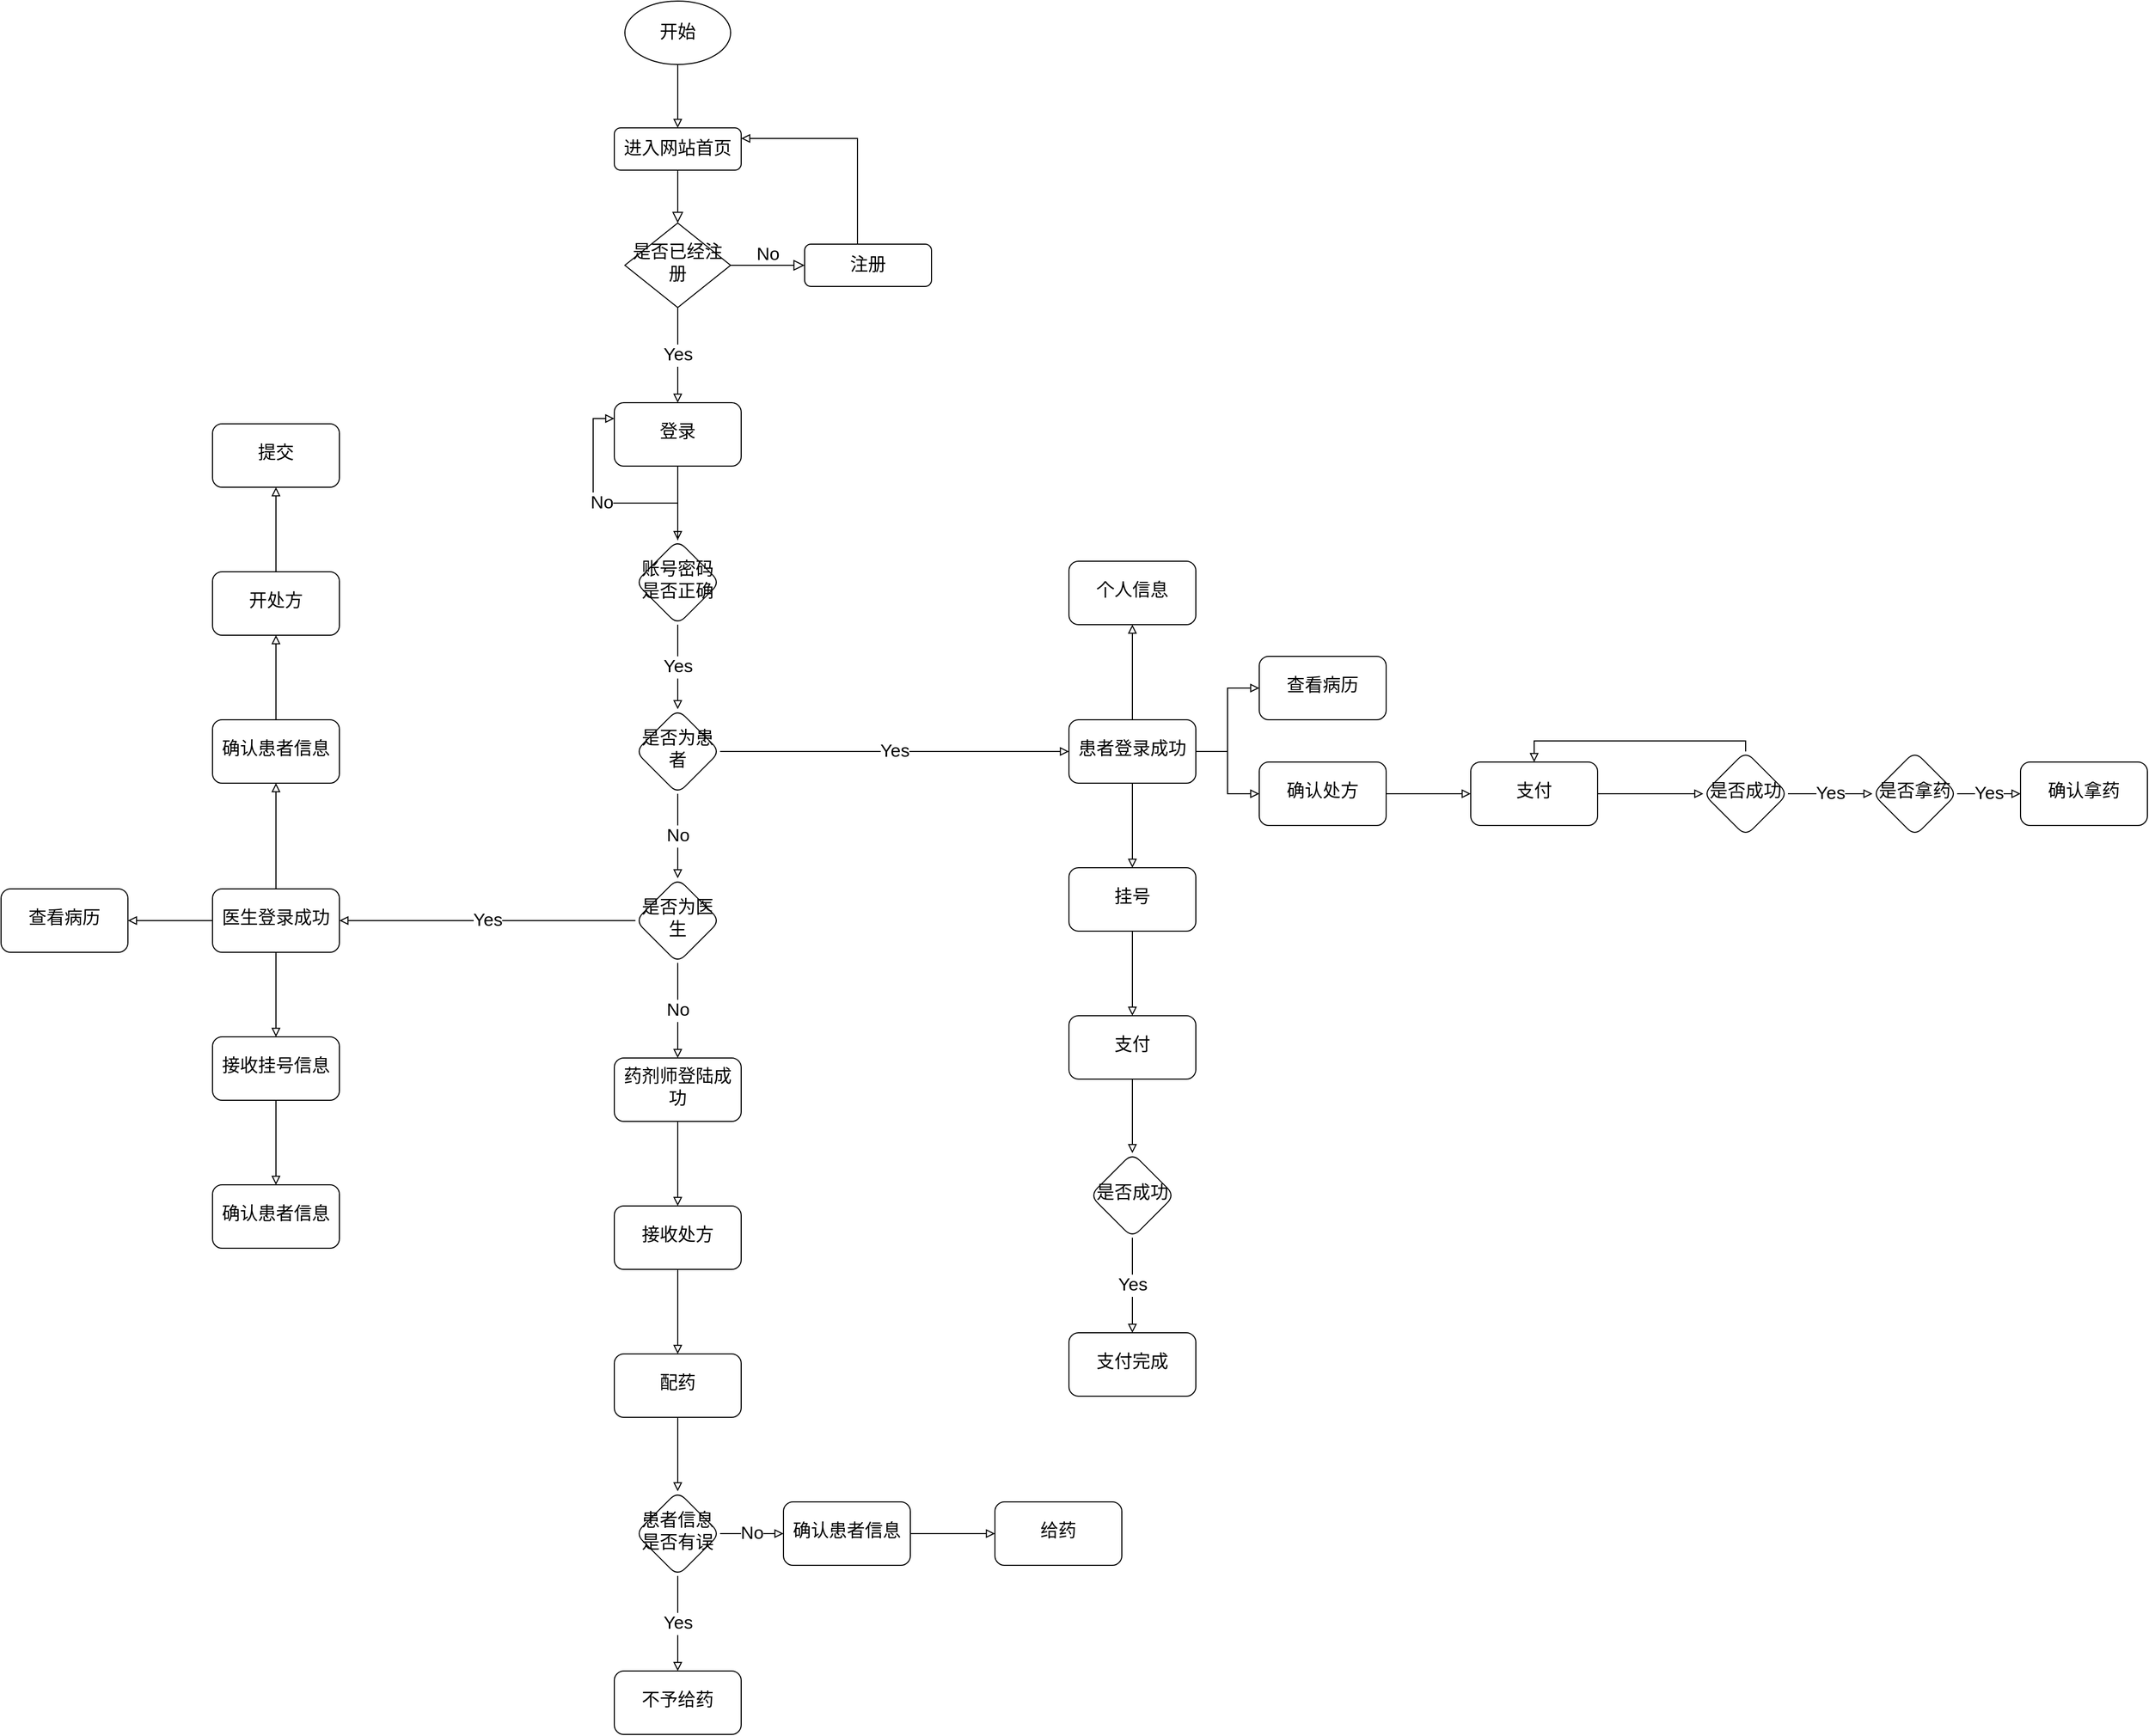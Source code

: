 <mxfile version="17.5.0" type="github" pages="2">
  <diagram id="C5RBs43oDa-KdzZeNtuy" name="Page-1">
    <mxGraphModel dx="1817" dy="1708" grid="1" gridSize="10" guides="1" tooltips="1" connect="1" arrows="1" fold="1" page="1" pageScale="1" pageWidth="827" pageHeight="1169" math="0" shadow="0">
      <root>
        <mxCell id="WIyWlLk6GJQsqaUBKTNV-0" />
        <mxCell id="WIyWlLk6GJQsqaUBKTNV-1" parent="WIyWlLk6GJQsqaUBKTNV-0" />
        <mxCell id="WIyWlLk6GJQsqaUBKTNV-2" value="" style="rounded=0;html=1;jettySize=auto;orthogonalLoop=1;fontSize=17;endArrow=block;endFill=0;endSize=8;strokeWidth=1;shadow=0;labelBackgroundColor=none;edgeStyle=orthogonalEdgeStyle;" parent="WIyWlLk6GJQsqaUBKTNV-1" source="WIyWlLk6GJQsqaUBKTNV-3" target="WIyWlLk6GJQsqaUBKTNV-6" edge="1">
          <mxGeometry relative="1" as="geometry" />
        </mxCell>
        <mxCell id="WIyWlLk6GJQsqaUBKTNV-3" value="进入网站首页" style="rounded=1;whiteSpace=wrap;html=1;fontSize=17;glass=0;strokeWidth=1;shadow=0;" parent="WIyWlLk6GJQsqaUBKTNV-1" vertex="1">
          <mxGeometry x="160" y="80" width="120" height="40" as="geometry" />
        </mxCell>
        <mxCell id="WIyWlLk6GJQsqaUBKTNV-5" value="No" style="edgeStyle=orthogonalEdgeStyle;rounded=0;html=1;jettySize=auto;orthogonalLoop=1;fontSize=17;endArrow=block;endFill=0;endSize=8;strokeWidth=1;shadow=0;labelBackgroundColor=none;" parent="WIyWlLk6GJQsqaUBKTNV-1" source="WIyWlLk6GJQsqaUBKTNV-6" target="WIyWlLk6GJQsqaUBKTNV-7" edge="1">
          <mxGeometry y="10" relative="1" as="geometry">
            <mxPoint as="offset" />
          </mxGeometry>
        </mxCell>
        <mxCell id="nHo4GdVra1B7AHpy1X5v-4" value="Yes" style="edgeStyle=orthogonalEdgeStyle;rounded=0;orthogonalLoop=1;jettySize=auto;html=1;endArrow=block;endFill=0;fontSize=17;" parent="WIyWlLk6GJQsqaUBKTNV-1" source="WIyWlLk6GJQsqaUBKTNV-6" target="nHo4GdVra1B7AHpy1X5v-3" edge="1">
          <mxGeometry relative="1" as="geometry" />
        </mxCell>
        <mxCell id="WIyWlLk6GJQsqaUBKTNV-6" value="是否已经注册" style="rhombus;whiteSpace=wrap;html=1;shadow=0;fontFamily=Helvetica;fontSize=17;align=center;strokeWidth=1;spacing=6;spacingTop=-4;" parent="WIyWlLk6GJQsqaUBKTNV-1" vertex="1">
          <mxGeometry x="170" y="170" width="100" height="80" as="geometry" />
        </mxCell>
        <mxCell id="nHo4GdVra1B7AHpy1X5v-2" style="edgeStyle=orthogonalEdgeStyle;rounded=0;orthogonalLoop=1;jettySize=auto;html=1;entryX=1;entryY=0.25;entryDx=0;entryDy=0;endArrow=block;endFill=0;fontSize=17;" parent="WIyWlLk6GJQsqaUBKTNV-1" source="WIyWlLk6GJQsqaUBKTNV-7" target="WIyWlLk6GJQsqaUBKTNV-3" edge="1">
          <mxGeometry relative="1" as="geometry">
            <Array as="points">
              <mxPoint x="390" y="90" />
            </Array>
          </mxGeometry>
        </mxCell>
        <mxCell id="WIyWlLk6GJQsqaUBKTNV-7" value="注册" style="rounded=1;whiteSpace=wrap;html=1;fontSize=17;glass=0;strokeWidth=1;shadow=0;" parent="WIyWlLk6GJQsqaUBKTNV-1" vertex="1">
          <mxGeometry x="340" y="190" width="120" height="40" as="geometry" />
        </mxCell>
        <mxCell id="nHo4GdVra1B7AHpy1X5v-1" style="edgeStyle=orthogonalEdgeStyle;rounded=0;orthogonalLoop=1;jettySize=auto;html=1;entryX=0.5;entryY=0;entryDx=0;entryDy=0;endArrow=block;endFill=0;fontSize=17;" parent="WIyWlLk6GJQsqaUBKTNV-1" source="nHo4GdVra1B7AHpy1X5v-0" target="WIyWlLk6GJQsqaUBKTNV-3" edge="1">
          <mxGeometry relative="1" as="geometry" />
        </mxCell>
        <mxCell id="nHo4GdVra1B7AHpy1X5v-0" value="开始" style="ellipse;whiteSpace=wrap;html=1;fontSize=17;" parent="WIyWlLk6GJQsqaUBKTNV-1" vertex="1">
          <mxGeometry x="170" y="-40" width="100" height="60" as="geometry" />
        </mxCell>
        <mxCell id="nHo4GdVra1B7AHpy1X5v-29" value="" style="edgeStyle=orthogonalEdgeStyle;rounded=0;orthogonalLoop=1;jettySize=auto;html=1;endArrow=block;endFill=0;fontSize=17;" parent="WIyWlLk6GJQsqaUBKTNV-1" source="nHo4GdVra1B7AHpy1X5v-3" target="nHo4GdVra1B7AHpy1X5v-28" edge="1">
          <mxGeometry relative="1" as="geometry" />
        </mxCell>
        <mxCell id="nHo4GdVra1B7AHpy1X5v-3" value="登录" style="rounded=1;whiteSpace=wrap;html=1;shadow=0;strokeWidth=1;spacing=6;spacingTop=-4;fontSize=17;" parent="WIyWlLk6GJQsqaUBKTNV-1" vertex="1">
          <mxGeometry x="160" y="340" width="120" height="60" as="geometry" />
        </mxCell>
        <mxCell id="nHo4GdVra1B7AHpy1X5v-14" value="Yes" style="edgeStyle=orthogonalEdgeStyle;rounded=0;orthogonalLoop=1;jettySize=auto;html=1;endArrow=block;endFill=0;fontSize=17;" parent="WIyWlLk6GJQsqaUBKTNV-1" source="nHo4GdVra1B7AHpy1X5v-9" target="nHo4GdVra1B7AHpy1X5v-13" edge="1">
          <mxGeometry relative="1" as="geometry" />
        </mxCell>
        <mxCell id="nHo4GdVra1B7AHpy1X5v-16" value="No" style="edgeStyle=orthogonalEdgeStyle;rounded=0;orthogonalLoop=1;jettySize=auto;html=1;endArrow=block;endFill=0;fontSize=17;" parent="WIyWlLk6GJQsqaUBKTNV-1" source="nHo4GdVra1B7AHpy1X5v-9" target="nHo4GdVra1B7AHpy1X5v-15" edge="1">
          <mxGeometry relative="1" as="geometry" />
        </mxCell>
        <mxCell id="nHo4GdVra1B7AHpy1X5v-9" value="是否为患者" style="rhombus;whiteSpace=wrap;html=1;rounded=1;shadow=0;strokeWidth=1;spacing=6;spacingTop=-4;fontSize=17;" parent="WIyWlLk6GJQsqaUBKTNV-1" vertex="1">
          <mxGeometry x="180" y="630" width="80" height="80" as="geometry" />
        </mxCell>
        <mxCell id="nHo4GdVra1B7AHpy1X5v-44" value="" style="edgeStyle=orthogonalEdgeStyle;rounded=0;orthogonalLoop=1;jettySize=auto;html=1;endArrow=block;endFill=0;fontSize=17;" parent="WIyWlLk6GJQsqaUBKTNV-1" source="nHo4GdVra1B7AHpy1X5v-13" target="nHo4GdVra1B7AHpy1X5v-43" edge="1">
          <mxGeometry relative="1" as="geometry" />
        </mxCell>
        <mxCell id="nHo4GdVra1B7AHpy1X5v-46" value="" style="edgeStyle=orthogonalEdgeStyle;rounded=0;orthogonalLoop=1;jettySize=auto;html=1;endArrow=block;endFill=0;fontSize=17;" parent="WIyWlLk6GJQsqaUBKTNV-1" source="nHo4GdVra1B7AHpy1X5v-13" target="nHo4GdVra1B7AHpy1X5v-45" edge="1">
          <mxGeometry relative="1" as="geometry" />
        </mxCell>
        <mxCell id="nHo4GdVra1B7AHpy1X5v-48" value="" style="edgeStyle=orthogonalEdgeStyle;rounded=0;orthogonalLoop=1;jettySize=auto;html=1;endArrow=block;endFill=0;fontSize=17;" parent="WIyWlLk6GJQsqaUBKTNV-1" source="nHo4GdVra1B7AHpy1X5v-13" target="nHo4GdVra1B7AHpy1X5v-47" edge="1">
          <mxGeometry relative="1" as="geometry" />
        </mxCell>
        <mxCell id="nHo4GdVra1B7AHpy1X5v-80" value="" style="edgeStyle=orthogonalEdgeStyle;rounded=0;orthogonalLoop=1;jettySize=auto;html=1;endArrow=block;endFill=0;fontSize=17;" parent="WIyWlLk6GJQsqaUBKTNV-1" source="nHo4GdVra1B7AHpy1X5v-13" target="nHo4GdVra1B7AHpy1X5v-79" edge="1">
          <mxGeometry relative="1" as="geometry" />
        </mxCell>
        <mxCell id="nHo4GdVra1B7AHpy1X5v-13" value="患者登录成功" style="whiteSpace=wrap;html=1;rounded=1;shadow=0;strokeWidth=1;spacing=6;spacingTop=-4;fontSize=17;" parent="WIyWlLk6GJQsqaUBKTNV-1" vertex="1">
          <mxGeometry x="590" y="640" width="120" height="60" as="geometry" />
        </mxCell>
        <mxCell id="nHo4GdVra1B7AHpy1X5v-18" value="Yes" style="edgeStyle=orthogonalEdgeStyle;rounded=0;orthogonalLoop=1;jettySize=auto;html=1;endArrow=block;endFill=0;fontSize=17;" parent="WIyWlLk6GJQsqaUBKTNV-1" source="nHo4GdVra1B7AHpy1X5v-15" target="nHo4GdVra1B7AHpy1X5v-17" edge="1">
          <mxGeometry relative="1" as="geometry" />
        </mxCell>
        <mxCell id="nHo4GdVra1B7AHpy1X5v-27" value="No" style="edgeStyle=orthogonalEdgeStyle;rounded=0;orthogonalLoop=1;jettySize=auto;html=1;endArrow=block;endFill=0;fontSize=17;" parent="WIyWlLk6GJQsqaUBKTNV-1" source="nHo4GdVra1B7AHpy1X5v-15" target="nHo4GdVra1B7AHpy1X5v-26" edge="1">
          <mxGeometry relative="1" as="geometry" />
        </mxCell>
        <mxCell id="nHo4GdVra1B7AHpy1X5v-15" value="是否为医生" style="rhombus;whiteSpace=wrap;html=1;rounded=1;shadow=0;strokeWidth=1;spacing=6;spacingTop=-4;fontSize=17;" parent="WIyWlLk6GJQsqaUBKTNV-1" vertex="1">
          <mxGeometry x="180" y="790" width="80" height="80" as="geometry" />
        </mxCell>
        <mxCell id="nHo4GdVra1B7AHpy1X5v-52" value="" style="edgeStyle=orthogonalEdgeStyle;rounded=0;orthogonalLoop=1;jettySize=auto;html=1;endArrow=block;endFill=0;fontSize=17;" parent="WIyWlLk6GJQsqaUBKTNV-1" source="nHo4GdVra1B7AHpy1X5v-17" target="nHo4GdVra1B7AHpy1X5v-51" edge="1">
          <mxGeometry relative="1" as="geometry" />
        </mxCell>
        <mxCell id="nHo4GdVra1B7AHpy1X5v-60" value="" style="edgeStyle=orthogonalEdgeStyle;rounded=0;orthogonalLoop=1;jettySize=auto;html=1;endArrow=block;endFill=0;fontSize=17;" parent="WIyWlLk6GJQsqaUBKTNV-1" source="nHo4GdVra1B7AHpy1X5v-17" target="nHo4GdVra1B7AHpy1X5v-59" edge="1">
          <mxGeometry relative="1" as="geometry" />
        </mxCell>
        <mxCell id="nHo4GdVra1B7AHpy1X5v-65" style="edgeStyle=orthogonalEdgeStyle;rounded=0;orthogonalLoop=1;jettySize=auto;html=1;endArrow=block;endFill=0;fontSize=17;" parent="WIyWlLk6GJQsqaUBKTNV-1" source="nHo4GdVra1B7AHpy1X5v-17" target="nHo4GdVra1B7AHpy1X5v-61" edge="1">
          <mxGeometry relative="1" as="geometry" />
        </mxCell>
        <mxCell id="nHo4GdVra1B7AHpy1X5v-17" value="医生登录成功" style="whiteSpace=wrap;html=1;rounded=1;shadow=0;strokeWidth=1;spacing=6;spacingTop=-4;fontSize=17;" parent="WIyWlLk6GJQsqaUBKTNV-1" vertex="1">
          <mxGeometry x="-220" y="800" width="120" height="60" as="geometry" />
        </mxCell>
        <mxCell id="nHo4GdVra1B7AHpy1X5v-56" value="" style="edgeStyle=orthogonalEdgeStyle;rounded=0;orthogonalLoop=1;jettySize=auto;html=1;endArrow=block;endFill=0;fontSize=17;" parent="WIyWlLk6GJQsqaUBKTNV-1" source="nHo4GdVra1B7AHpy1X5v-26" target="nHo4GdVra1B7AHpy1X5v-55" edge="1">
          <mxGeometry relative="1" as="geometry" />
        </mxCell>
        <mxCell id="nHo4GdVra1B7AHpy1X5v-26" value="药剂师登陆成功" style="whiteSpace=wrap;html=1;rounded=1;shadow=0;strokeWidth=1;spacing=6;spacingTop=-4;fontSize=17;" parent="WIyWlLk6GJQsqaUBKTNV-1" vertex="1">
          <mxGeometry x="160" y="960" width="120" height="60" as="geometry" />
        </mxCell>
        <mxCell id="nHo4GdVra1B7AHpy1X5v-30" value="Yes" style="edgeStyle=orthogonalEdgeStyle;rounded=0;orthogonalLoop=1;jettySize=auto;html=1;entryX=0.5;entryY=0;entryDx=0;entryDy=0;endArrow=block;endFill=0;fontSize=17;" parent="WIyWlLk6GJQsqaUBKTNV-1" source="nHo4GdVra1B7AHpy1X5v-28" target="nHo4GdVra1B7AHpy1X5v-9" edge="1">
          <mxGeometry relative="1" as="geometry" />
        </mxCell>
        <mxCell id="nHo4GdVra1B7AHpy1X5v-31" value="No" style="edgeStyle=orthogonalEdgeStyle;rounded=0;orthogonalLoop=1;jettySize=auto;html=1;entryX=0;entryY=0.25;entryDx=0;entryDy=0;endArrow=block;endFill=0;fontSize=17;" parent="WIyWlLk6GJQsqaUBKTNV-1" source="nHo4GdVra1B7AHpy1X5v-28" target="nHo4GdVra1B7AHpy1X5v-3" edge="1">
          <mxGeometry relative="1" as="geometry" />
        </mxCell>
        <mxCell id="nHo4GdVra1B7AHpy1X5v-28" value="账号密码是否正确" style="rhombus;whiteSpace=wrap;html=1;rounded=1;shadow=0;strokeWidth=1;spacing=6;spacingTop=-4;fontSize=17;" parent="WIyWlLk6GJQsqaUBKTNV-1" vertex="1">
          <mxGeometry x="180" y="470" width="80" height="80" as="geometry" />
        </mxCell>
        <mxCell id="nHo4GdVra1B7AHpy1X5v-78" value="" style="edgeStyle=orthogonalEdgeStyle;rounded=0;orthogonalLoop=1;jettySize=auto;html=1;endArrow=block;endFill=0;fontSize=17;" parent="WIyWlLk6GJQsqaUBKTNV-1" source="nHo4GdVra1B7AHpy1X5v-43" target="nHo4GdVra1B7AHpy1X5v-77" edge="1">
          <mxGeometry relative="1" as="geometry" />
        </mxCell>
        <mxCell id="nHo4GdVra1B7AHpy1X5v-43" value="挂号" style="whiteSpace=wrap;html=1;rounded=1;shadow=0;strokeWidth=1;spacing=6;spacingTop=-4;fontSize=17;" parent="WIyWlLk6GJQsqaUBKTNV-1" vertex="1">
          <mxGeometry x="590" y="780" width="120" height="60" as="geometry" />
        </mxCell>
        <mxCell id="nHo4GdVra1B7AHpy1X5v-45" value="个人信息" style="whiteSpace=wrap;html=1;rounded=1;shadow=0;strokeWidth=1;spacing=6;spacingTop=-4;fontSize=17;" parent="WIyWlLk6GJQsqaUBKTNV-1" vertex="1">
          <mxGeometry x="590" y="490" width="120" height="60" as="geometry" />
        </mxCell>
        <mxCell id="nHo4GdVra1B7AHpy1X5v-47" value="查看病历" style="whiteSpace=wrap;html=1;rounded=1;shadow=0;strokeWidth=1;spacing=6;spacingTop=-4;fontSize=17;" parent="WIyWlLk6GJQsqaUBKTNV-1" vertex="1">
          <mxGeometry x="770" y="580" width="120" height="60" as="geometry" />
        </mxCell>
        <mxCell id="nHo4GdVra1B7AHpy1X5v-68" value="" style="edgeStyle=orthogonalEdgeStyle;rounded=0;orthogonalLoop=1;jettySize=auto;html=1;endArrow=block;endFill=0;fontSize=17;" parent="WIyWlLk6GJQsqaUBKTNV-1" source="nHo4GdVra1B7AHpy1X5v-49" target="nHo4GdVra1B7AHpy1X5v-67" edge="1">
          <mxGeometry relative="1" as="geometry" />
        </mxCell>
        <mxCell id="nHo4GdVra1B7AHpy1X5v-49" value="开处方" style="whiteSpace=wrap;html=1;rounded=1;shadow=0;strokeWidth=1;spacing=6;spacingTop=-4;fontSize=17;" parent="WIyWlLk6GJQsqaUBKTNV-1" vertex="1">
          <mxGeometry x="-220" y="500" width="120" height="60" as="geometry" />
        </mxCell>
        <mxCell id="nHo4GdVra1B7AHpy1X5v-51" value="查看病历" style="whiteSpace=wrap;html=1;rounded=1;shadow=0;strokeWidth=1;spacing=6;spacingTop=-4;fontSize=17;" parent="WIyWlLk6GJQsqaUBKTNV-1" vertex="1">
          <mxGeometry x="-420" y="800" width="120" height="60" as="geometry" />
        </mxCell>
        <mxCell id="nHo4GdVra1B7AHpy1X5v-58" value="" style="edgeStyle=orthogonalEdgeStyle;rounded=0;orthogonalLoop=1;jettySize=auto;html=1;endArrow=block;endFill=0;fontSize=17;" parent="WIyWlLk6GJQsqaUBKTNV-1" source="nHo4GdVra1B7AHpy1X5v-55" target="nHo4GdVra1B7AHpy1X5v-57" edge="1">
          <mxGeometry relative="1" as="geometry" />
        </mxCell>
        <mxCell id="nHo4GdVra1B7AHpy1X5v-55" value="接收处方" style="whiteSpace=wrap;html=1;rounded=1;shadow=0;strokeWidth=1;spacing=6;spacingTop=-4;fontSize=17;" parent="WIyWlLk6GJQsqaUBKTNV-1" vertex="1">
          <mxGeometry x="160" y="1100" width="120" height="60" as="geometry" />
        </mxCell>
        <mxCell id="nHo4GdVra1B7AHpy1X5v-72" value="" style="edgeStyle=orthogonalEdgeStyle;rounded=0;orthogonalLoop=1;jettySize=auto;html=1;endArrow=block;endFill=0;fontSize=17;" parent="WIyWlLk6GJQsqaUBKTNV-1" source="nHo4GdVra1B7AHpy1X5v-57" target="nHo4GdVra1B7AHpy1X5v-71" edge="1">
          <mxGeometry relative="1" as="geometry" />
        </mxCell>
        <mxCell id="nHo4GdVra1B7AHpy1X5v-57" value="配药" style="whiteSpace=wrap;html=1;rounded=1;shadow=0;strokeWidth=1;spacing=6;spacingTop=-4;fontSize=17;" parent="WIyWlLk6GJQsqaUBKTNV-1" vertex="1">
          <mxGeometry x="160" y="1240" width="120" height="60" as="geometry" />
        </mxCell>
        <mxCell id="nHo4GdVra1B7AHpy1X5v-64" value="" style="edgeStyle=orthogonalEdgeStyle;rounded=0;orthogonalLoop=1;jettySize=auto;html=1;endArrow=block;endFill=0;fontSize=17;" parent="WIyWlLk6GJQsqaUBKTNV-1" source="nHo4GdVra1B7AHpy1X5v-59" target="nHo4GdVra1B7AHpy1X5v-63" edge="1">
          <mxGeometry relative="1" as="geometry" />
        </mxCell>
        <mxCell id="nHo4GdVra1B7AHpy1X5v-59" value="接收挂号信息" style="whiteSpace=wrap;html=1;rounded=1;shadow=0;strokeWidth=1;spacing=6;spacingTop=-4;fontSize=17;" parent="WIyWlLk6GJQsqaUBKTNV-1" vertex="1">
          <mxGeometry x="-220" y="940" width="120" height="60" as="geometry" />
        </mxCell>
        <mxCell id="nHo4GdVra1B7AHpy1X5v-66" style="edgeStyle=orthogonalEdgeStyle;rounded=0;orthogonalLoop=1;jettySize=auto;html=1;entryX=0.5;entryY=1;entryDx=0;entryDy=0;endArrow=block;endFill=0;fontSize=17;" parent="WIyWlLk6GJQsqaUBKTNV-1" source="nHo4GdVra1B7AHpy1X5v-61" target="nHo4GdVra1B7AHpy1X5v-49" edge="1">
          <mxGeometry relative="1" as="geometry" />
        </mxCell>
        <mxCell id="nHo4GdVra1B7AHpy1X5v-61" value="确认患者信息" style="whiteSpace=wrap;html=1;rounded=1;shadow=0;strokeWidth=1;spacing=6;spacingTop=-4;fontSize=17;" parent="WIyWlLk6GJQsqaUBKTNV-1" vertex="1">
          <mxGeometry x="-220" y="640" width="120" height="60" as="geometry" />
        </mxCell>
        <mxCell id="nHo4GdVra1B7AHpy1X5v-63" value="确认患者信息" style="whiteSpace=wrap;html=1;rounded=1;shadow=0;strokeWidth=1;spacing=6;spacingTop=-4;fontSize=17;" parent="WIyWlLk6GJQsqaUBKTNV-1" vertex="1">
          <mxGeometry x="-220" y="1080" width="120" height="60" as="geometry" />
        </mxCell>
        <mxCell id="nHo4GdVra1B7AHpy1X5v-67" value="提交" style="whiteSpace=wrap;html=1;rounded=1;shadow=0;strokeWidth=1;spacing=6;spacingTop=-4;fontSize=17;" parent="WIyWlLk6GJQsqaUBKTNV-1" vertex="1">
          <mxGeometry x="-220" y="360" width="120" height="60" as="geometry" />
        </mxCell>
        <mxCell id="nHo4GdVra1B7AHpy1X5v-74" value="No" style="edgeStyle=orthogonalEdgeStyle;rounded=0;orthogonalLoop=1;jettySize=auto;html=1;endArrow=block;endFill=0;fontSize=17;" parent="WIyWlLk6GJQsqaUBKTNV-1" source="nHo4GdVra1B7AHpy1X5v-71" target="nHo4GdVra1B7AHpy1X5v-73" edge="1">
          <mxGeometry relative="1" as="geometry" />
        </mxCell>
        <mxCell id="nHo4GdVra1B7AHpy1X5v-76" value="Yes" style="edgeStyle=orthogonalEdgeStyle;rounded=0;orthogonalLoop=1;jettySize=auto;html=1;endArrow=block;endFill=0;fontSize=17;" parent="WIyWlLk6GJQsqaUBKTNV-1" source="nHo4GdVra1B7AHpy1X5v-71" target="nHo4GdVra1B7AHpy1X5v-75" edge="1">
          <mxGeometry relative="1" as="geometry" />
        </mxCell>
        <mxCell id="nHo4GdVra1B7AHpy1X5v-71" value="患者信息是否有误" style="rhombus;whiteSpace=wrap;html=1;rounded=1;shadow=0;strokeWidth=1;spacing=6;spacingTop=-4;fontSize=17;" parent="WIyWlLk6GJQsqaUBKTNV-1" vertex="1">
          <mxGeometry x="180" y="1370" width="80" height="80" as="geometry" />
        </mxCell>
        <mxCell id="nHo4GdVra1B7AHpy1X5v-99" value="" style="edgeStyle=orthogonalEdgeStyle;rounded=0;orthogonalLoop=1;jettySize=auto;html=1;endArrow=block;endFill=0;fontSize=17;" parent="WIyWlLk6GJQsqaUBKTNV-1" source="nHo4GdVra1B7AHpy1X5v-73" target="nHo4GdVra1B7AHpy1X5v-98" edge="1">
          <mxGeometry relative="1" as="geometry" />
        </mxCell>
        <mxCell id="nHo4GdVra1B7AHpy1X5v-73" value="确认患者信息" style="whiteSpace=wrap;html=1;rounded=1;shadow=0;strokeWidth=1;spacing=6;spacingTop=-4;fontSize=17;" parent="WIyWlLk6GJQsqaUBKTNV-1" vertex="1">
          <mxGeometry x="320" y="1380" width="120" height="60" as="geometry" />
        </mxCell>
        <mxCell id="nHo4GdVra1B7AHpy1X5v-75" value="不予给药" style="whiteSpace=wrap;html=1;rounded=1;shadow=0;strokeWidth=1;spacing=6;spacingTop=-4;fontSize=17;" parent="WIyWlLk6GJQsqaUBKTNV-1" vertex="1">
          <mxGeometry x="160" y="1540" width="120" height="60" as="geometry" />
        </mxCell>
        <mxCell id="nHo4GdVra1B7AHpy1X5v-95" value="" style="edgeStyle=orthogonalEdgeStyle;rounded=0;orthogonalLoop=1;jettySize=auto;html=1;endArrow=block;endFill=0;fontSize=17;" parent="WIyWlLk6GJQsqaUBKTNV-1" source="nHo4GdVra1B7AHpy1X5v-77" target="nHo4GdVra1B7AHpy1X5v-94" edge="1">
          <mxGeometry relative="1" as="geometry" />
        </mxCell>
        <mxCell id="nHo4GdVra1B7AHpy1X5v-77" value="支付" style="whiteSpace=wrap;html=1;rounded=1;shadow=0;strokeWidth=1;spacing=6;spacingTop=-4;fontSize=17;" parent="WIyWlLk6GJQsqaUBKTNV-1" vertex="1">
          <mxGeometry x="590" y="920" width="120" height="60" as="geometry" />
        </mxCell>
        <mxCell id="nHo4GdVra1B7AHpy1X5v-82" value="" style="edgeStyle=orthogonalEdgeStyle;rounded=0;orthogonalLoop=1;jettySize=auto;html=1;endArrow=block;endFill=0;fontSize=17;" parent="WIyWlLk6GJQsqaUBKTNV-1" source="nHo4GdVra1B7AHpy1X5v-79" target="nHo4GdVra1B7AHpy1X5v-81" edge="1">
          <mxGeometry relative="1" as="geometry" />
        </mxCell>
        <mxCell id="nHo4GdVra1B7AHpy1X5v-79" value="确认处方" style="whiteSpace=wrap;html=1;rounded=1;shadow=0;strokeWidth=1;spacing=6;spacingTop=-4;fontSize=17;" parent="WIyWlLk6GJQsqaUBKTNV-1" vertex="1">
          <mxGeometry x="770" y="680" width="120" height="60" as="geometry" />
        </mxCell>
        <mxCell id="nHo4GdVra1B7AHpy1X5v-86" value="" style="edgeStyle=orthogonalEdgeStyle;rounded=0;orthogonalLoop=1;jettySize=auto;html=1;endArrow=block;endFill=0;fontSize=17;" parent="WIyWlLk6GJQsqaUBKTNV-1" source="nHo4GdVra1B7AHpy1X5v-81" target="nHo4GdVra1B7AHpy1X5v-85" edge="1">
          <mxGeometry relative="1" as="geometry" />
        </mxCell>
        <mxCell id="nHo4GdVra1B7AHpy1X5v-81" value="支付" style="whiteSpace=wrap;html=1;rounded=1;shadow=0;strokeWidth=1;spacing=6;spacingTop=-4;fontSize=17;" parent="WIyWlLk6GJQsqaUBKTNV-1" vertex="1">
          <mxGeometry x="970" y="680" width="120" height="60" as="geometry" />
        </mxCell>
        <mxCell id="nHo4GdVra1B7AHpy1X5v-90" value="Yes" style="edgeStyle=orthogonalEdgeStyle;rounded=0;orthogonalLoop=1;jettySize=auto;html=1;endArrow=block;endFill=0;fontSize=17;" parent="WIyWlLk6GJQsqaUBKTNV-1" source="nHo4GdVra1B7AHpy1X5v-85" target="nHo4GdVra1B7AHpy1X5v-89" edge="1">
          <mxGeometry relative="1" as="geometry" />
        </mxCell>
        <mxCell id="nHo4GdVra1B7AHpy1X5v-93" style="edgeStyle=orthogonalEdgeStyle;rounded=0;orthogonalLoop=1;jettySize=auto;html=1;entryX=0.5;entryY=0;entryDx=0;entryDy=0;endArrow=block;endFill=0;fontSize=17;" parent="WIyWlLk6GJQsqaUBKTNV-1" source="nHo4GdVra1B7AHpy1X5v-85" target="nHo4GdVra1B7AHpy1X5v-81" edge="1">
          <mxGeometry relative="1" as="geometry">
            <Array as="points">
              <mxPoint x="1230" y="660" />
              <mxPoint x="1030" y="660" />
            </Array>
          </mxGeometry>
        </mxCell>
        <mxCell id="nHo4GdVra1B7AHpy1X5v-85" value="是否成功" style="rhombus;whiteSpace=wrap;html=1;rounded=1;shadow=0;strokeWidth=1;spacing=6;spacingTop=-4;fontSize=17;" parent="WIyWlLk6GJQsqaUBKTNV-1" vertex="1">
          <mxGeometry x="1190" y="670" width="80" height="80" as="geometry" />
        </mxCell>
        <mxCell id="nHo4GdVra1B7AHpy1X5v-92" value="Yes" style="edgeStyle=orthogonalEdgeStyle;rounded=0;orthogonalLoop=1;jettySize=auto;html=1;endArrow=block;endFill=0;fontSize=17;" parent="WIyWlLk6GJQsqaUBKTNV-1" source="nHo4GdVra1B7AHpy1X5v-89" target="nHo4GdVra1B7AHpy1X5v-91" edge="1">
          <mxGeometry relative="1" as="geometry" />
        </mxCell>
        <mxCell id="nHo4GdVra1B7AHpy1X5v-89" value="是否拿药" style="rhombus;whiteSpace=wrap;html=1;rounded=1;shadow=0;strokeWidth=1;spacing=6;spacingTop=-4;fontSize=17;" parent="WIyWlLk6GJQsqaUBKTNV-1" vertex="1">
          <mxGeometry x="1350" y="670" width="80" height="80" as="geometry" />
        </mxCell>
        <mxCell id="nHo4GdVra1B7AHpy1X5v-91" value="确认拿药" style="whiteSpace=wrap;html=1;rounded=1;shadow=0;strokeWidth=1;spacing=6;spacingTop=-4;fontSize=17;" parent="WIyWlLk6GJQsqaUBKTNV-1" vertex="1">
          <mxGeometry x="1490" y="680" width="120" height="60" as="geometry" />
        </mxCell>
        <mxCell id="nHo4GdVra1B7AHpy1X5v-97" value="Yes" style="edgeStyle=orthogonalEdgeStyle;rounded=0;orthogonalLoop=1;jettySize=auto;html=1;endArrow=block;endFill=0;fontSize=17;" parent="WIyWlLk6GJQsqaUBKTNV-1" source="nHo4GdVra1B7AHpy1X5v-94" target="nHo4GdVra1B7AHpy1X5v-96" edge="1">
          <mxGeometry relative="1" as="geometry" />
        </mxCell>
        <mxCell id="nHo4GdVra1B7AHpy1X5v-94" value="是否成功" style="rhombus;whiteSpace=wrap;html=1;rounded=1;shadow=0;strokeWidth=1;spacing=6;spacingTop=-4;fontSize=17;" parent="WIyWlLk6GJQsqaUBKTNV-1" vertex="1">
          <mxGeometry x="610" y="1050" width="80" height="80" as="geometry" />
        </mxCell>
        <mxCell id="nHo4GdVra1B7AHpy1X5v-96" value="支付完成" style="whiteSpace=wrap;html=1;rounded=1;shadow=0;strokeWidth=1;spacing=6;spacingTop=-4;fontSize=17;" parent="WIyWlLk6GJQsqaUBKTNV-1" vertex="1">
          <mxGeometry x="590" y="1220" width="120" height="60" as="geometry" />
        </mxCell>
        <mxCell id="nHo4GdVra1B7AHpy1X5v-98" value="给药" style="whiteSpace=wrap;html=1;rounded=1;shadow=0;strokeWidth=1;spacing=6;spacingTop=-4;fontSize=17;" parent="WIyWlLk6GJQsqaUBKTNV-1" vertex="1">
          <mxGeometry x="520" y="1380" width="120" height="60" as="geometry" />
        </mxCell>
      </root>
    </mxGraphModel>
  </diagram>
  <diagram id="d7Zbs6Xg_50fZpqmBbBa" name="第 2 页">
    <mxGraphModel dx="990" dy="539" grid="1" gridSize="10" guides="1" tooltips="1" connect="1" arrows="1" fold="1" page="1" pageScale="1" pageWidth="827" pageHeight="1169" math="0" shadow="0">
      <root>
        <mxCell id="0" />
        <mxCell id="1" parent="0" />
        <mxCell id="ljV6ruyWPCFyJ79GMd_b-3" value="" style="edgeStyle=orthogonalEdgeStyle;rounded=0;orthogonalLoop=1;jettySize=auto;html=1;endArrow=block;endFill=0;fontSize=16;" parent="1" source="ljV6ruyWPCFyJ79GMd_b-1" target="ljV6ruyWPCFyJ79GMd_b-2" edge="1">
          <mxGeometry relative="1" as="geometry" />
        </mxCell>
        <mxCell id="ljV6ruyWPCFyJ79GMd_b-1" value="进入网站首页" style="rounded=1;whiteSpace=wrap;html=1;fontSize=16;glass=0;strokeWidth=1;shadow=0;" parent="1" vertex="1">
          <mxGeometry x="380" y="240" width="120" height="40" as="geometry" />
        </mxCell>
        <mxCell id="ljV6ruyWPCFyJ79GMd_b-5" value="" style="edgeStyle=orthogonalEdgeStyle;rounded=0;orthogonalLoop=1;jettySize=auto;html=1;endArrow=block;endFill=0;fontSize=16;" parent="1" source="ljV6ruyWPCFyJ79GMd_b-2" target="ljV6ruyWPCFyJ79GMd_b-4" edge="1">
          <mxGeometry relative="1" as="geometry" />
        </mxCell>
        <mxCell id="ljV6ruyWPCFyJ79GMd_b-2" value="登录" style="whiteSpace=wrap;html=1;rounded=1;glass=0;strokeWidth=1;shadow=0;fontSize=16;" parent="1" vertex="1">
          <mxGeometry x="380" y="350" width="120" height="60" as="geometry" />
        </mxCell>
        <mxCell id="ljV6ruyWPCFyJ79GMd_b-7" value="" style="edgeStyle=orthogonalEdgeStyle;rounded=0;orthogonalLoop=1;jettySize=auto;html=1;endArrow=block;endFill=0;fontSize=16;" parent="1" source="ljV6ruyWPCFyJ79GMd_b-4" target="ljV6ruyWPCFyJ79GMd_b-6" edge="1">
          <mxGeometry relative="1" as="geometry" />
        </mxCell>
        <mxCell id="ljV6ruyWPCFyJ79GMd_b-9" value="" style="edgeStyle=orthogonalEdgeStyle;rounded=0;orthogonalLoop=1;jettySize=auto;html=1;endArrow=block;endFill=0;fontSize=16;" parent="1" source="ljV6ruyWPCFyJ79GMd_b-4" target="ljV6ruyWPCFyJ79GMd_b-8" edge="1">
          <mxGeometry relative="1" as="geometry" />
        </mxCell>
        <mxCell id="ljV6ruyWPCFyJ79GMd_b-11" value="" style="edgeStyle=orthogonalEdgeStyle;rounded=0;orthogonalLoop=1;jettySize=auto;html=1;endArrow=block;endFill=0;fontSize=16;" parent="1" source="ljV6ruyWPCFyJ79GMd_b-4" target="ljV6ruyWPCFyJ79GMd_b-10" edge="1">
          <mxGeometry relative="1" as="geometry" />
        </mxCell>
        <mxCell id="ljV6ruyWPCFyJ79GMd_b-13" value="" style="edgeStyle=orthogonalEdgeStyle;rounded=0;orthogonalLoop=1;jettySize=auto;html=1;endArrow=block;endFill=0;fontSize=16;" parent="1" source="ljV6ruyWPCFyJ79GMd_b-4" target="ljV6ruyWPCFyJ79GMd_b-12" edge="1">
          <mxGeometry relative="1" as="geometry" />
        </mxCell>
        <mxCell id="ljV6ruyWPCFyJ79GMd_b-4" value="进入网站后台" style="whiteSpace=wrap;html=1;rounded=1;glass=0;strokeWidth=1;shadow=0;fontSize=16;" parent="1" vertex="1">
          <mxGeometry x="380" y="490" width="120" height="60" as="geometry" />
        </mxCell>
        <mxCell id="ljV6ruyWPCFyJ79GMd_b-20" style="edgeStyle=orthogonalEdgeStyle;rounded=0;orthogonalLoop=1;jettySize=auto;html=1;entryX=0.5;entryY=0;entryDx=0;entryDy=0;endArrow=block;endFill=0;fontSize=16;" parent="1" source="ljV6ruyWPCFyJ79GMd_b-6" target="ljV6ruyWPCFyJ79GMd_b-16" edge="1">
          <mxGeometry relative="1" as="geometry">
            <Array as="points">
              <mxPoint x="230" y="740" />
              <mxPoint x="440" y="740" />
            </Array>
          </mxGeometry>
        </mxCell>
        <mxCell id="ljV6ruyWPCFyJ79GMd_b-6" value="患者管理" style="whiteSpace=wrap;html=1;rounded=1;glass=0;strokeWidth=1;shadow=0;fontSize=16;" parent="1" vertex="1">
          <mxGeometry x="170" y="620" width="120" height="60" as="geometry" />
        </mxCell>
        <mxCell id="ljV6ruyWPCFyJ79GMd_b-17" value="" style="edgeStyle=orthogonalEdgeStyle;rounded=0;orthogonalLoop=1;jettySize=auto;html=1;endArrow=block;endFill=0;fontSize=16;" parent="1" source="ljV6ruyWPCFyJ79GMd_b-8" target="ljV6ruyWPCFyJ79GMd_b-16" edge="1">
          <mxGeometry relative="1" as="geometry" />
        </mxCell>
        <mxCell id="ljV6ruyWPCFyJ79GMd_b-8" value="医生管理" style="whiteSpace=wrap;html=1;rounded=1;glass=0;strokeWidth=1;shadow=0;fontSize=16;" parent="1" vertex="1">
          <mxGeometry x="310" y="620" width="120" height="60" as="geometry" />
        </mxCell>
        <mxCell id="ljV6ruyWPCFyJ79GMd_b-18" style="edgeStyle=orthogonalEdgeStyle;rounded=0;orthogonalLoop=1;jettySize=auto;html=1;endArrow=block;endFill=0;fontSize=16;" parent="1" source="ljV6ruyWPCFyJ79GMd_b-10" target="ljV6ruyWPCFyJ79GMd_b-16" edge="1">
          <mxGeometry relative="1" as="geometry" />
        </mxCell>
        <mxCell id="ljV6ruyWPCFyJ79GMd_b-10" value="药剂师管理" style="whiteSpace=wrap;html=1;rounded=1;glass=0;strokeWidth=1;shadow=0;fontSize=16;" parent="1" vertex="1">
          <mxGeometry x="450" y="620" width="120" height="60" as="geometry" />
        </mxCell>
        <mxCell id="ljV6ruyWPCFyJ79GMd_b-19" style="edgeStyle=orthogonalEdgeStyle;rounded=0;orthogonalLoop=1;jettySize=auto;html=1;endArrow=block;endFill=0;fontSize=16;" parent="1" source="ljV6ruyWPCFyJ79GMd_b-12" target="ljV6ruyWPCFyJ79GMd_b-16" edge="1">
          <mxGeometry relative="1" as="geometry">
            <Array as="points">
              <mxPoint x="650" y="740" />
              <mxPoint x="440" y="740" />
            </Array>
          </mxGeometry>
        </mxCell>
        <mxCell id="ljV6ruyWPCFyJ79GMd_b-12" value="药品管理" style="whiteSpace=wrap;html=1;rounded=1;glass=0;strokeWidth=1;shadow=0;fontSize=16;" parent="1" vertex="1">
          <mxGeometry x="590" y="620" width="120" height="60" as="geometry" />
        </mxCell>
        <mxCell id="ljV6ruyWPCFyJ79GMd_b-16" value="结束" style="whiteSpace=wrap;html=1;rounded=1;glass=0;strokeWidth=1;shadow=0;fontSize=16;" parent="1" vertex="1">
          <mxGeometry x="380" y="800" width="120" height="60" as="geometry" />
        </mxCell>
      </root>
    </mxGraphModel>
  </diagram>
</mxfile>

